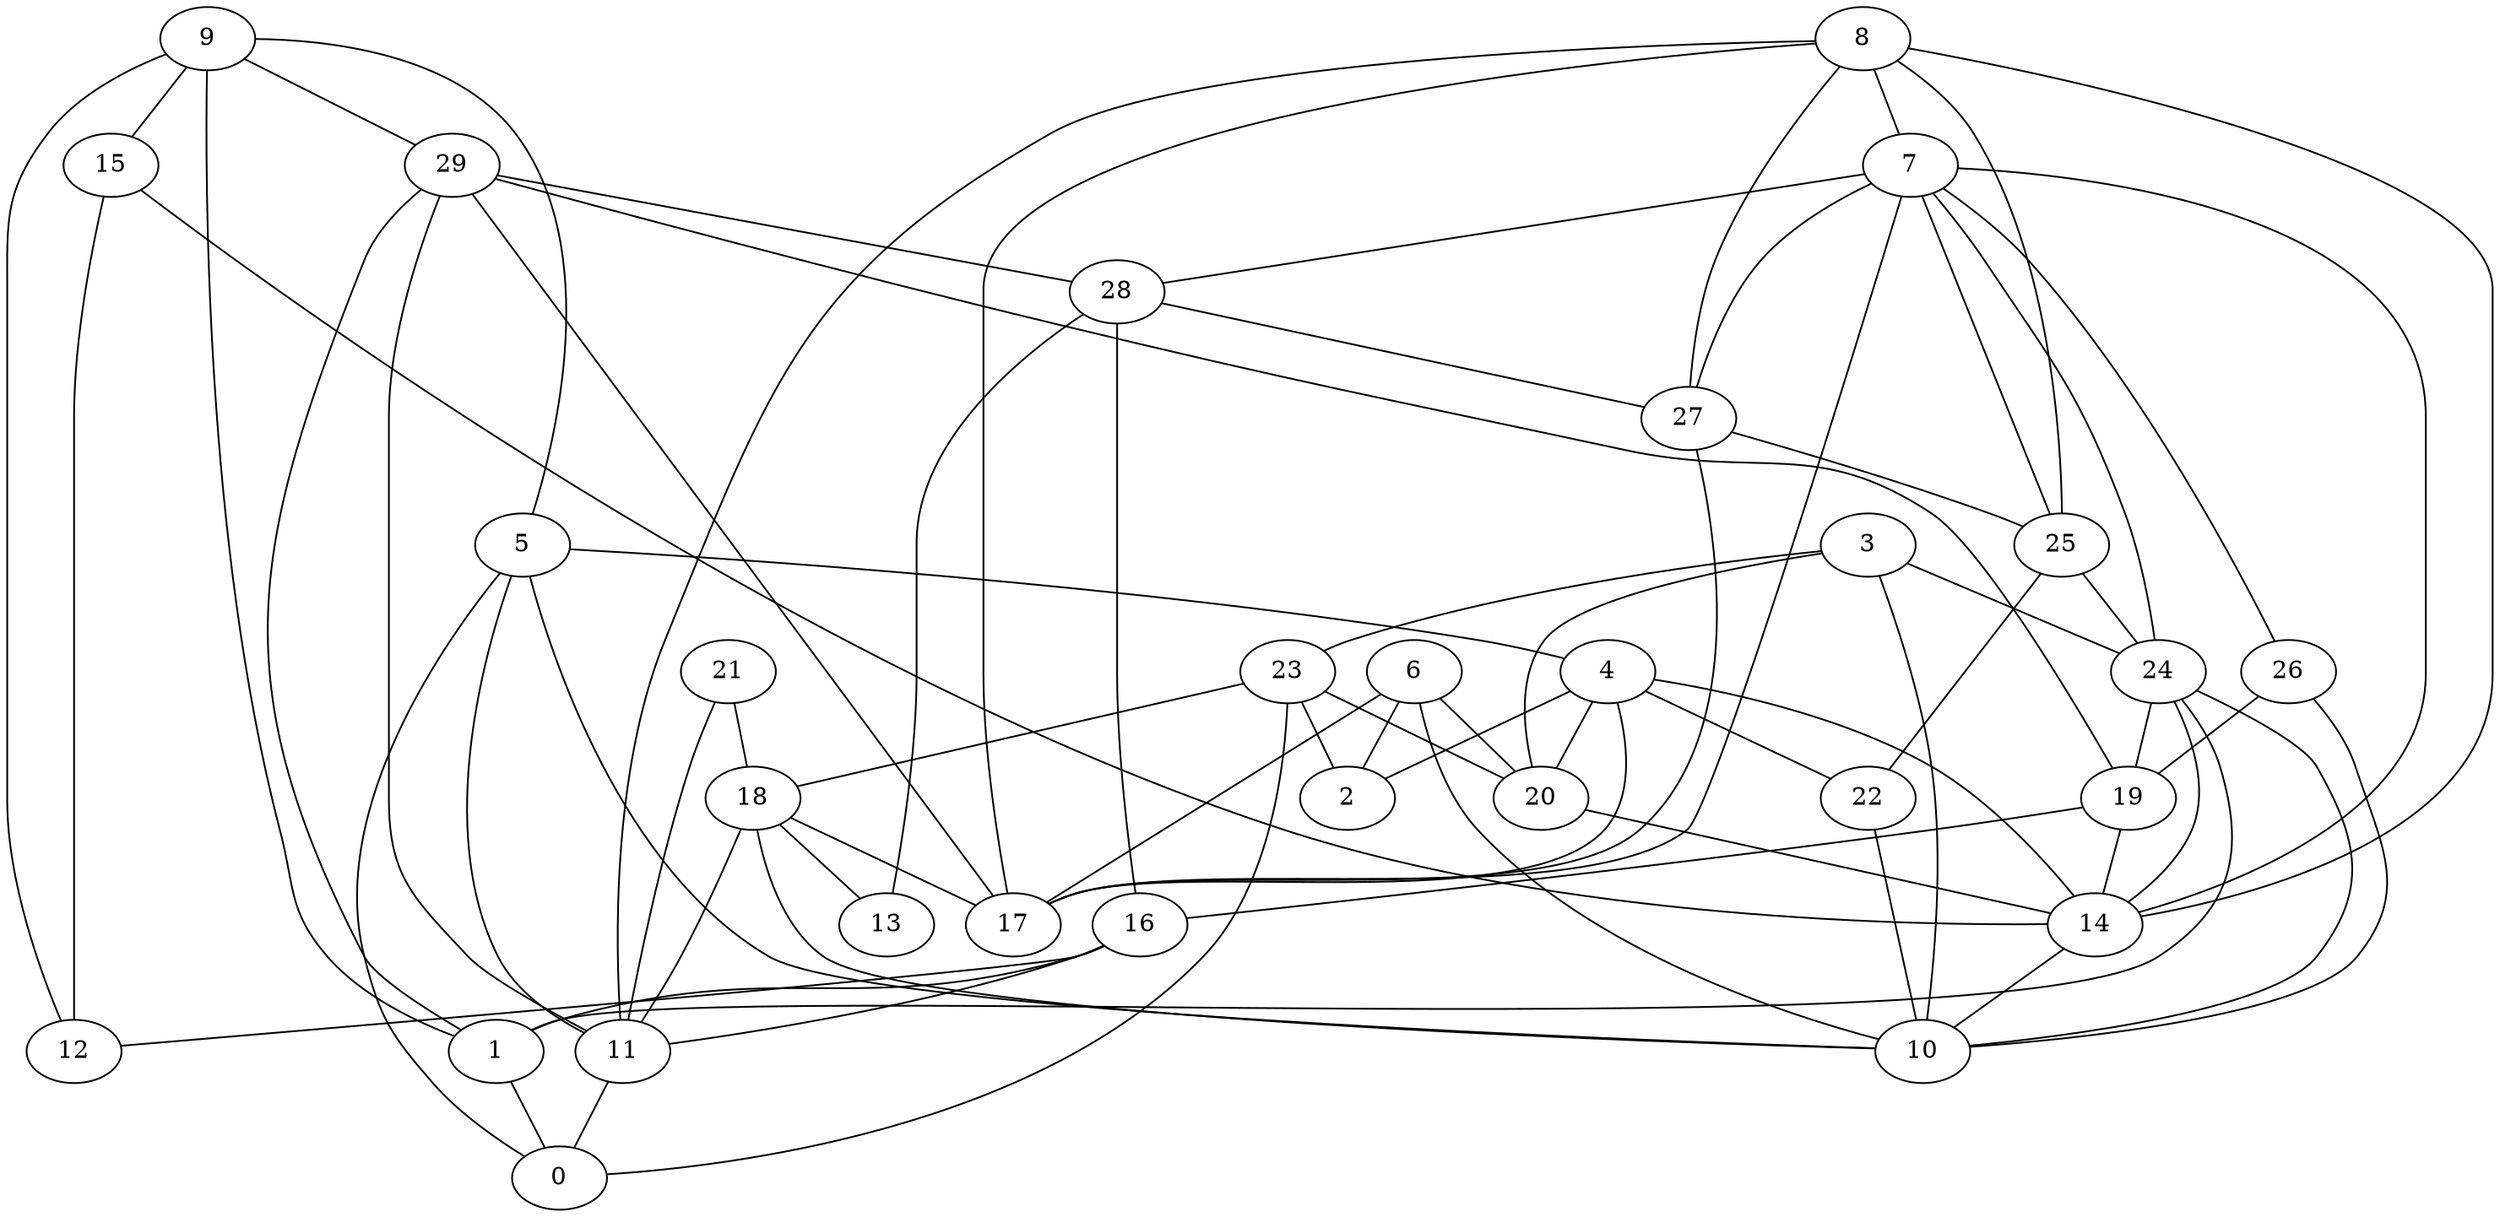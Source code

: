 digraph GG_graph {

subgraph G_graph {
edge [color = black]
"15" -> "12" [dir = none]
"15" -> "14" [dir = none]
"29" -> "19" [dir = none]
"19" -> "14" [dir = none]
"28" -> "13" [dir = none]
"20" -> "14" [dir = none]
"14" -> "10" [dir = none]
"7" -> "26" [dir = none]
"7" -> "14" [dir = none]
"6" -> "20" [dir = none]
"3" -> "24" [dir = none]
"3" -> "10" [dir = none]
"16" -> "11" [dir = none]
"18" -> "13" [dir = none]
"18" -> "17" [dir = none]
"18" -> "10" [dir = none]
"18" -> "11" [dir = none]
"24" -> "1" [dir = none]
"22" -> "10" [dir = none]
"9" -> "1" [dir = none]
"8" -> "27" [dir = none]
"8" -> "11" [dir = none]
"21" -> "18" [dir = none]
"23" -> "2" [dir = none]
"23" -> "0" [dir = none]
"23" -> "20" [dir = none]
"4" -> "22" [dir = none]
"25" -> "24" [dir = none]
"5" -> "11" [dir = none]
"21" -> "11" [dir = none]
"8" -> "14" [dir = none]
"27" -> "17" [dir = none]
"24" -> "10" [dir = none]
"9" -> "12" [dir = none]
"28" -> "27" [dir = none]
"7" -> "24" [dir = none]
"7" -> "25" [dir = none]
"4" -> "17" [dir = none]
"5" -> "0" [dir = none]
"19" -> "16" [dir = none]
"7" -> "27" [dir = none]
"9" -> "5" [dir = none]
"11" -> "0" [dir = none]
"4" -> "20" [dir = none]
"7" -> "17" [dir = none]
"7" -> "28" [dir = none]
"4" -> "2" [dir = none]
"6" -> "10" [dir = none]
"8" -> "17" [dir = none]
"3" -> "23" [dir = none]
"6" -> "17" [dir = none]
"6" -> "2" [dir = none]
"29" -> "11" [dir = none]
"24" -> "14" [dir = none]
"3" -> "20" [dir = none]
"5" -> "10" [dir = none]
"9" -> "15" [dir = none]
"29" -> "28" [dir = none]
"8" -> "7" [dir = none]
"4" -> "14" [dir = none]
"26" -> "19" [dir = none]
"25" -> "22" [dir = none]
"9" -> "29" [dir = none]
"5" -> "4" [dir = none]
"24" -> "19" [dir = none]
"28" -> "16" [dir = none]
"29" -> "1" [dir = none]
"16" -> "12" [dir = none]
"23" -> "18" [dir = none]
"26" -> "10" [dir = none]
"16" -> "1" [dir = none]
"8" -> "25" [dir = none]
"1" -> "0" [dir = none]
"27" -> "25" [dir = none]
"29" -> "17" [dir = none]
}

}
